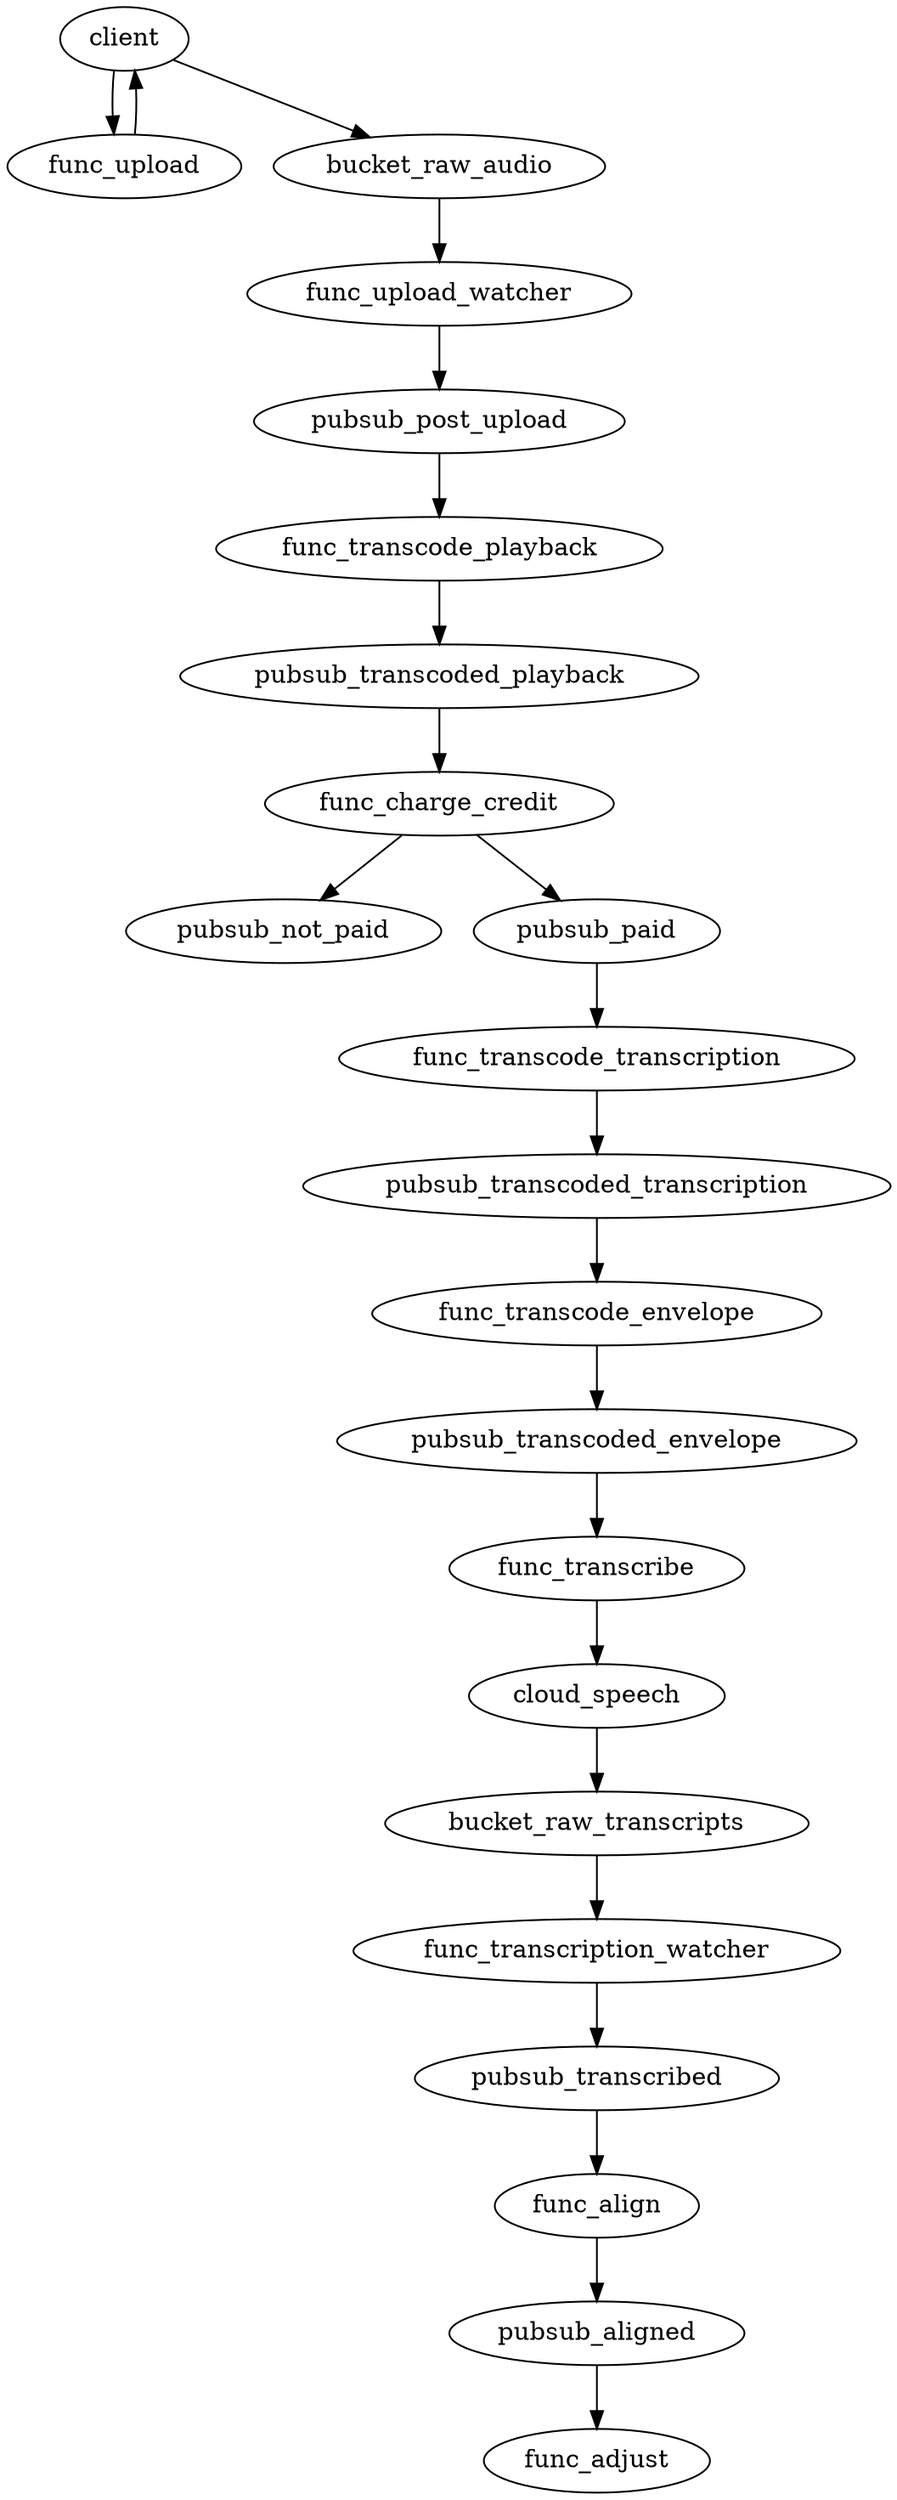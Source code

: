 digraph {
  client -> func_upload
  func_upload -> client
  client -> bucket_raw_audio
  bucket_raw_audio -> func_upload_watcher
  func_upload_watcher -> pubsub_post_upload
  pubsub_post_upload -> func_transcode_playback
  func_transcode_playback -> pubsub_transcoded_playback
  pubsub_transcoded_playback -> func_charge_credit
  func_charge_credit -> pubsub_not_paid
  func_charge_credit -> pubsub_paid
  pubsub_paid -> func_transcode_transcription
  func_transcode_transcription -> pubsub_transcoded_transcription
  pubsub_transcoded_transcription -> func_transcode_envelope
  func_transcode_envelope -> pubsub_transcoded_envelope
  pubsub_transcoded_envelope -> func_transcribe
  func_transcribe -> cloud_speech
  cloud_speech -> bucket_raw_transcripts
  bucket_raw_transcripts -> func_transcription_watcher
  func_transcription_watcher -> pubsub_transcribed
  pubsub_transcribed -> func_align
  func_align -> pubsub_aligned
  pubsub_aligned -> func_adjust
}